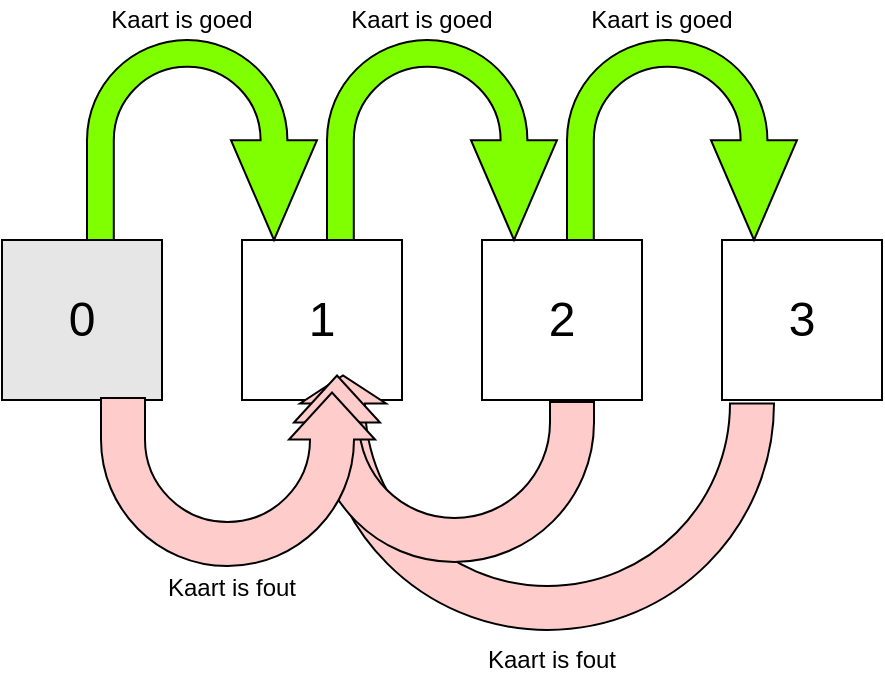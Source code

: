 <mxfile version="12.3.6" type="github" pages="1"><diagram id="yHlZagCqMIVMDJlOPShS" name="Page-1"><mxGraphModel dx="1278" dy="548" grid="1" gridSize="10" guides="1" tooltips="1" connect="1" arrows="1" fold="1" page="1" pageScale="1" pageWidth="1654" pageHeight="1169" math="0" shadow="0"><root><mxCell id="0"/><mxCell id="1" parent="0"/><mxCell id="3B89C0RnyOxYy5yNPZl3-1" value="&lt;font style=&quot;font-size: 24px&quot;&gt;0&lt;/font&gt;" style="whiteSpace=wrap;html=1;aspect=fixed;fillColor=#E6E6E6;" vertex="1" parent="1"><mxGeometry x="360" y="400" width="80" height="80" as="geometry"/></mxCell><mxCell id="3B89C0RnyOxYy5yNPZl3-2" value="&lt;font style=&quot;font-size: 24px&quot;&gt;1&lt;/font&gt;" style="whiteSpace=wrap;html=1;aspect=fixed;" vertex="1" parent="1"><mxGeometry x="480" y="400" width="80" height="80" as="geometry"/></mxCell><mxCell id="3B89C0RnyOxYy5yNPZl3-3" value="&lt;font style=&quot;font-size: 24px&quot;&gt;2&lt;/font&gt;" style="whiteSpace=wrap;html=1;aspect=fixed;" vertex="1" parent="1"><mxGeometry x="600" y="400" width="80" height="80" as="geometry"/></mxCell><mxCell id="3B89C0RnyOxYy5yNPZl3-4" value="&lt;font style=&quot;font-size: 24px&quot;&gt;3&lt;/font&gt;" style="whiteSpace=wrap;html=1;aspect=fixed;" vertex="1" parent="1"><mxGeometry x="720" y="400" width="80" height="80" as="geometry"/></mxCell><mxCell id="3B89C0RnyOxYy5yNPZl3-10" value="Kaart is goed" style="text;html=1;strokeColor=none;fillColor=none;align=center;verticalAlign=middle;whiteSpace=wrap;rounded=0;" vertex="1" parent="1"><mxGeometry x="500" y="280" width="140" height="20" as="geometry"/></mxCell><mxCell id="3B89C0RnyOxYy5yNPZl3-11" value="Kaart is goed" style="text;html=1;strokeColor=none;fillColor=none;align=center;verticalAlign=middle;whiteSpace=wrap;rounded=0;" vertex="1" parent="1"><mxGeometry x="620" y="280" width="140" height="20" as="geometry"/></mxCell><mxCell id="3B89C0RnyOxYy5yNPZl3-14" value="Kaart is fout" style="text;html=1;strokeColor=none;fillColor=none;align=center;verticalAlign=middle;whiteSpace=wrap;rounded=0;" vertex="1" parent="1"><mxGeometry x="560" y="600" width="150" height="20" as="geometry"/></mxCell><mxCell id="3B89C0RnyOxYy5yNPZl3-16" value="" style="html=1;shadow=0;dashed=0;align=center;verticalAlign=middle;shape=mxgraph.arrows2.uTurnArrow;dy=6.7;arrowHead=43;dx2=49.85;rotation=90;fillColor=#80FF00;" vertex="1" parent="1"><mxGeometry x="530" y="292.5" width="100" height="115" as="geometry"/></mxCell><mxCell id="3B89C0RnyOxYy5yNPZl3-17" value="" style="html=1;shadow=0;dashed=0;align=center;verticalAlign=middle;shape=mxgraph.arrows2.uTurnArrow;dy=6.7;arrowHead=43;dx2=49.85;rotation=90;fillColor=#80FF00;" vertex="1" parent="1"><mxGeometry x="650" y="292.5" width="100" height="115" as="geometry"/></mxCell><mxCell id="3B89C0RnyOxYy5yNPZl3-19" value="" style="html=1;shadow=0;dashed=0;align=center;verticalAlign=middle;shape=mxgraph.arrows2.uTurnArrow;dy=11;arrowHead=43;dx2=14.05;strokeColor=#000000;fillColor=#FFCCCC;rotation=-90;" vertex="1" parent="1"><mxGeometry x="581" y="430" width="93" height="237" as="geometry"/></mxCell><mxCell id="3B89C0RnyOxYy5yNPZl3-20" value="" style="html=1;shadow=0;dashed=0;align=center;verticalAlign=middle;shape=mxgraph.arrows2.uTurnArrow;dy=11;arrowHead=43;dx2=23.45;strokeColor=#000000;fillColor=#FFCCCC;rotation=-90;" vertex="1" parent="1"><mxGeometry x="541" y="446" width="80" height="150" as="geometry"/></mxCell><mxCell id="3B89C0RnyOxYy5yNPZl3-25" value="" style="html=1;shadow=0;dashed=0;align=center;verticalAlign=middle;shape=mxgraph.arrows2.uTurnArrow;dy=6.7;arrowHead=43;dx2=49.85;rotation=90;fillColor=#80FF00;" vertex="1" parent="1"><mxGeometry x="410" y="292.5" width="100" height="115" as="geometry"/></mxCell><mxCell id="3B89C0RnyOxYy5yNPZl3-29" value="Kaart is goed" style="text;html=1;strokeColor=none;fillColor=none;align=center;verticalAlign=middle;whiteSpace=wrap;rounded=0;" vertex="1" parent="1"><mxGeometry x="380" y="280" width="140" height="20" as="geometry"/></mxCell><mxCell id="3B89C0RnyOxYy5yNPZl3-30" value="" style="html=1;shadow=0;dashed=0;align=center;verticalAlign=middle;shape=mxgraph.arrows2.uTurnArrow;dy=11;arrowHead=43;dx2=23.45;strokeColor=#000000;fillColor=#FFCCCC;rotation=-90;direction=west;flipH=1;" vertex="1" parent="1"><mxGeometry x="436" y="452.5" width="84" height="137" as="geometry"/></mxCell><mxCell id="3B89C0RnyOxYy5yNPZl3-31" value="Kaart is fout" style="text;html=1;strokeColor=none;fillColor=none;align=center;verticalAlign=middle;whiteSpace=wrap;rounded=0;" vertex="1" parent="1"><mxGeometry x="400" y="564" width="150" height="20" as="geometry"/></mxCell></root></mxGraphModel></diagram></mxfile>